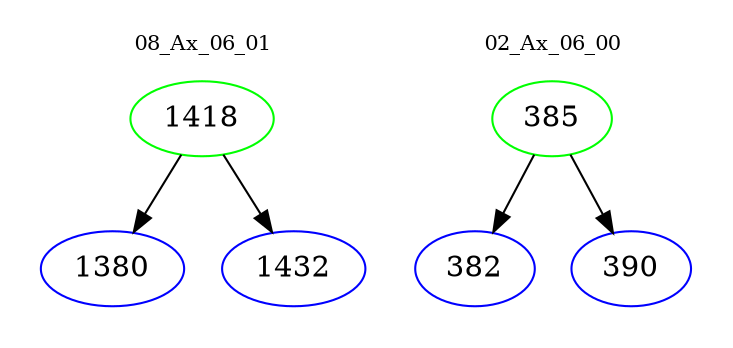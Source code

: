 digraph{
subgraph cluster_0 {
color = white
label = "08_Ax_06_01";
fontsize=10;
T0_1418 [label="1418", color="green"]
T0_1418 -> T0_1380 [color="black"]
T0_1380 [label="1380", color="blue"]
T0_1418 -> T0_1432 [color="black"]
T0_1432 [label="1432", color="blue"]
}
subgraph cluster_1 {
color = white
label = "02_Ax_06_00";
fontsize=10;
T1_385 [label="385", color="green"]
T1_385 -> T1_382 [color="black"]
T1_382 [label="382", color="blue"]
T1_385 -> T1_390 [color="black"]
T1_390 [label="390", color="blue"]
}
}
